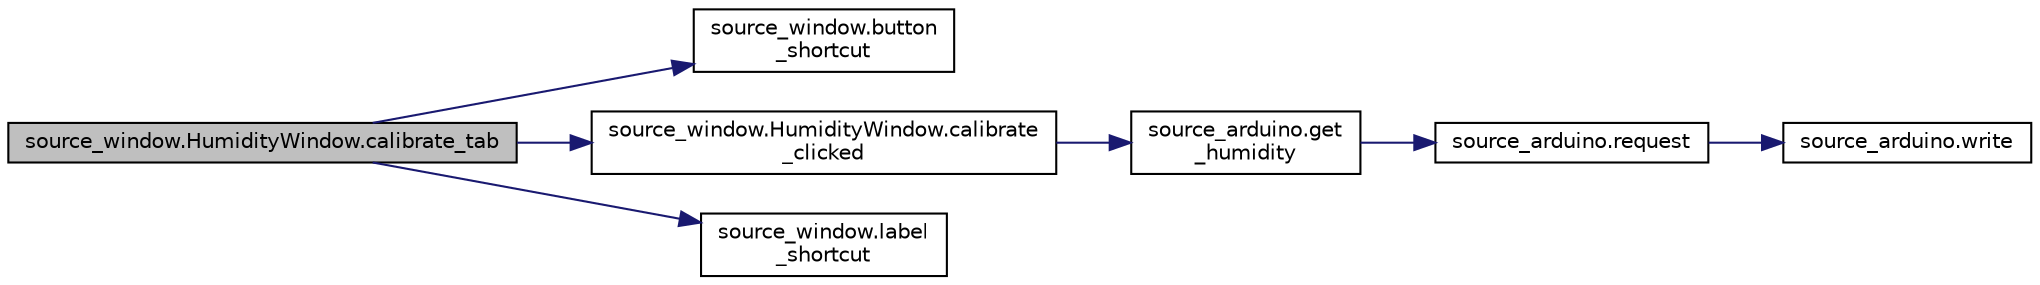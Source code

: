 digraph "source_window.HumidityWindow.calibrate_tab"
{
 // LATEX_PDF_SIZE
  edge [fontname="Helvetica",fontsize="10",labelfontname="Helvetica",labelfontsize="10"];
  node [fontname="Helvetica",fontsize="10",shape=record];
  rankdir="LR";
  Node1 [label="source_window.HumidityWindow.calibrate_tab",height=0.2,width=0.4,color="black", fillcolor="grey75", style="filled", fontcolor="black",tooltip="Calibrate mode."];
  Node1 -> Node2 [color="midnightblue",fontsize="10",style="solid",fontname="Helvetica"];
  Node2 [label="source_window.button\l_shortcut",height=0.2,width=0.4,color="black", fillcolor="white", style="filled",URL="$namespacesource__window.html#a13f5a45317aaf23d86ff18971e2fd8a3",tooltip="Shortcut to define a button."];
  Node1 -> Node3 [color="midnightblue",fontsize="10",style="solid",fontname="Helvetica"];
  Node3 [label="source_window.HumidityWindow.calibrate\l_clicked",height=0.2,width=0.4,color="black", fillcolor="white", style="filled",URL="$classsource__window_1_1_humidity_window.html#a6e0217afecd5be65e3ec37313c2c2289",tooltip="Handler for the Calibrate button."];
  Node3 -> Node4 [color="midnightblue",fontsize="10",style="solid",fontname="Helvetica"];
  Node4 [label="source_arduino.get\l_humidity",height=0.2,width=0.4,color="black", fillcolor="white", style="filled",URL="$namespacesource__arduino.html#a13e7b56a7aacbf4f4f90ad5c0cae1541",tooltip="Gets the current humidity."];
  Node4 -> Node5 [color="midnightblue",fontsize="10",style="solid",fontname="Helvetica"];
  Node5 [label="source_arduino.request",height=0.2,width=0.4,color="black", fillcolor="white", style="filled",URL="$namespacesource__arduino.html#ac92c159ebe91839c5c4da6959d1994eb",tooltip="Writes to serial buffer expecting a response."];
  Node5 -> Node6 [color="midnightblue",fontsize="10",style="solid",fontname="Helvetica"];
  Node6 [label="source_arduino.write",height=0.2,width=0.4,color="black", fillcolor="white", style="filled",URL="$namespacesource__arduino.html#aa333b088dd196de99129630125bc7795",tooltip="Writes to serial buffer."];
  Node1 -> Node7 [color="midnightblue",fontsize="10",style="solid",fontname="Helvetica"];
  Node7 [label="source_window.label\l_shortcut",height=0.2,width=0.4,color="black", fillcolor="white", style="filled",URL="$namespacesource__window.html#a3a33990e3bdbb628c0be73089cf039d5",tooltip="Shortcut to define a label."];
}
